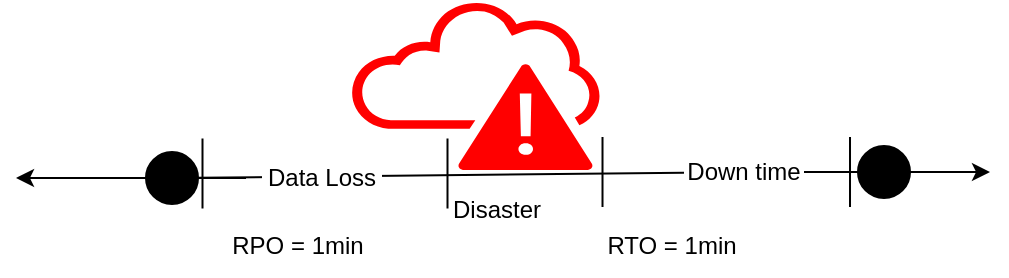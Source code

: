 <mxfile version="21.2.1" type="device">
  <diagram name="Page-1" id="aAxJdLTGDjD_WiJXqvzO">
    <mxGraphModel dx="1434" dy="1029" grid="0" gridSize="10" guides="1" tooltips="1" connect="1" arrows="1" fold="1" page="0" pageScale="1" pageWidth="850" pageHeight="1100" math="0" shadow="0">
      <root>
        <mxCell id="0" />
        <mxCell id="1" parent="0" />
        <mxCell id="6F8hONfyMfWK5RZjVXCw-2" value="" style="sketch=0;pointerEvents=1;shadow=0;dashed=0;html=1;strokeColor=none;labelPosition=center;verticalLabelPosition=bottom;outlineConnect=0;verticalAlign=top;align=center;shape=mxgraph.office.clouds.cloud_disaster;fillColor=#ff0000;" parent="1" vertex="1">
          <mxGeometry x="306" y="-119" width="126" height="85" as="geometry" />
        </mxCell>
        <mxCell id="6F8hONfyMfWK5RZjVXCw-3" value="Disaster" style="text;html=1;strokeColor=none;fillColor=none;align=center;verticalAlign=middle;whiteSpace=wrap;rounded=0;" parent="1" vertex="1">
          <mxGeometry x="339" y="-29" width="81" height="30" as="geometry" />
        </mxCell>
        <mxCell id="6F8hONfyMfWK5RZjVXCw-7" value="RPO = 1min" style="text;html=1;strokeColor=none;fillColor=none;align=center;verticalAlign=middle;whiteSpace=wrap;rounded=0;" parent="1" vertex="1">
          <mxGeometry x="238" y="-11" width="84" height="30" as="geometry" />
        </mxCell>
        <mxCell id="6F8hONfyMfWK5RZjVXCw-9" value="" style="endArrow=none;html=1;rounded=0;startArrow=classic;startFill=1;" parent="1" edge="1">
          <mxGeometry width="50" height="50" relative="1" as="geometry">
            <mxPoint x="139" y="-30" as="sourcePoint" />
            <mxPoint x="254" y="-30" as="targetPoint" />
          </mxGeometry>
        </mxCell>
        <mxCell id="6F8hONfyMfWK5RZjVXCw-8" value="" style="ellipse;whiteSpace=wrap;html=1;aspect=fixed;fillColor=#000000;" parent="1" vertex="1">
          <mxGeometry x="204" y="-43" width="26" height="26" as="geometry" />
        </mxCell>
        <mxCell id="6F8hONfyMfWK5RZjVXCw-11" value="" style="endArrow=none;html=1;rounded=0;" parent="1" source="RkL5cHpKticx-lPU-kev-2" target="6F8hONfyMfWK5RZjVXCw-10" edge="1">
          <mxGeometry width="50" height="50" relative="1" as="geometry">
            <mxPoint x="230" y="-30" as="sourcePoint" />
            <mxPoint x="743" y="-30" as="targetPoint" />
          </mxGeometry>
        </mxCell>
        <mxCell id="0YW0d7_NrFMt1YsLmcW1-5" style="edgeStyle=orthogonalEdgeStyle;rounded=0;orthogonalLoop=1;jettySize=auto;html=1;exitX=1;exitY=0.5;exitDx=0;exitDy=0;" parent="1" source="6F8hONfyMfWK5RZjVXCw-10" edge="1">
          <mxGeometry relative="1" as="geometry">
            <mxPoint x="626" y="-33" as="targetPoint" />
          </mxGeometry>
        </mxCell>
        <mxCell id="6F8hONfyMfWK5RZjVXCw-10" value="" style="ellipse;whiteSpace=wrap;html=1;aspect=fixed;fillColor=#000000;" parent="1" vertex="1">
          <mxGeometry x="560" y="-46" width="26" height="26" as="geometry" />
        </mxCell>
        <mxCell id="6F8hONfyMfWK5RZjVXCw-12" value="RTO = 1min" style="text;html=1;strokeColor=none;fillColor=none;align=center;verticalAlign=middle;whiteSpace=wrap;rounded=0;" parent="1" vertex="1">
          <mxGeometry x="425" y="-11" width="84" height="30" as="geometry" />
        </mxCell>
        <mxCell id="RkL5cHpKticx-lPU-kev-4" value="" style="shape=partialRectangle;whiteSpace=wrap;html=1;left=0;right=0;fillColor=none;rotation=90;" parent="1" vertex="1">
          <mxGeometry x="276.5" y="-93.5" width="34" height="122.5" as="geometry" />
        </mxCell>
        <mxCell id="0YW0d7_NrFMt1YsLmcW1-2" value="" style="shape=partialRectangle;whiteSpace=wrap;html=1;left=0;right=0;fillColor=none;rotation=90;" parent="1" vertex="1">
          <mxGeometry x="477.13" y="-94.87" width="34" height="123.75" as="geometry" />
        </mxCell>
        <mxCell id="0YW0d7_NrFMt1YsLmcW1-3" value="" style="endArrow=none;html=1;rounded=0;" parent="1" source="6F8hONfyMfWK5RZjVXCw-8" target="RkL5cHpKticx-lPU-kev-2" edge="1">
          <mxGeometry width="50" height="50" relative="1" as="geometry">
            <mxPoint x="230" y="-30" as="sourcePoint" />
            <mxPoint x="518" y="-32" as="targetPoint" />
          </mxGeometry>
        </mxCell>
        <mxCell id="RkL5cHpKticx-lPU-kev-1" value="Data Loss" style="text;html=1;strokeColor=none;fillColor=default;align=center;verticalAlign=middle;whiteSpace=wrap;rounded=0;" parent="1" vertex="1">
          <mxGeometry x="262" y="-45" width="60" height="30" as="geometry" />
        </mxCell>
        <mxCell id="RkL5cHpKticx-lPU-kev-2" value="Down time" style="text;html=1;strokeColor=none;fillColor=default;align=center;verticalAlign=middle;whiteSpace=wrap;rounded=0;" parent="1" vertex="1">
          <mxGeometry x="473" y="-48" width="60" height="30" as="geometry" />
        </mxCell>
      </root>
    </mxGraphModel>
  </diagram>
</mxfile>
